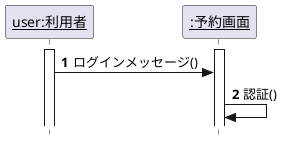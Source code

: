 @startuml 演習4‐2
hide footbox
autonumber
    
skinparam style strictuml
participant "<u>user:利用者</u>" as user
participant "<u>:予約画面</u>" as rog
activate user
activate rog

user -> rog: ログインメッセージ()
rog -> rog: 認証()
@enduml